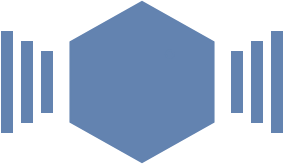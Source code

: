 <mxfile version="20.8.16" type="device"><diagram name="Page-1" id="HcOTLmmNsfUf8rnWxVMz"><mxGraphModel dx="1121" dy="521" grid="1" gridSize="10" guides="1" tooltips="1" connect="1" arrows="1" fold="1" page="1" pageScale="1" pageWidth="150" pageHeight="150" math="1" shadow="0"><root><mxCell id="0"/><mxCell id="1" parent="0"/><mxCell id="PHlTgSyBsirvF18YIG-R-6" value="" style="shape=hexagon;perimeter=hexagonPerimeter2;whiteSpace=wrap;html=1;fixedSize=1;rounded=0;rotation=0;direction=south;fillColor=#6383B0;strokeColor=#6383B0;" parent="1" vertex="1"><mxGeometry x="339.225" y="335.005" width="71.55" height="80" as="geometry"/></mxCell><mxCell id="PHlTgSyBsirvF18YIG-R-12" value="" style="ellipse;whiteSpace=wrap;html=1;aspect=fixed;fillColor=#6383B0;strokeColor=#6383B0;" parent="1" vertex="1"><mxGeometry x="386.97" y="359.23" width="3.8" height="3.8" as="geometry"/></mxCell><mxCell id="MoB5sFKFVqKyW14VuYez-1" value="" style="rounded=0;whiteSpace=wrap;html=1;fillColor=#6383B0;strokeColor=#6383B0;" parent="1" vertex="1"><mxGeometry x="325" y="360" width="5" height="30" as="geometry"/></mxCell><mxCell id="MoB5sFKFVqKyW14VuYez-2" value="" style="rounded=0;whiteSpace=wrap;html=1;fillColor=#6383B0;strokeColor=#6383B0;" parent="1" vertex="1"><mxGeometry x="315" y="355" width="5" height="40" as="geometry"/></mxCell><mxCell id="MoB5sFKFVqKyW14VuYez-3" value="" style="rounded=0;whiteSpace=wrap;html=1;fillColor=#6383B0;strokeColor=#6383B0;" parent="1" vertex="1"><mxGeometry x="305" y="350" width="5" height="50" as="geometry"/></mxCell><mxCell id="MoB5sFKFVqKyW14VuYez-4" value="" style="rounded=0;whiteSpace=wrap;html=1;fillColor=#6383B0;strokeColor=#6383B0;" parent="1" vertex="1"><mxGeometry x="420" y="360" width="5" height="30" as="geometry"/></mxCell><mxCell id="MoB5sFKFVqKyW14VuYez-5" value="" style="rounded=0;whiteSpace=wrap;html=1;fillColor=#6383B0;strokeColor=#6383B0;" parent="1" vertex="1"><mxGeometry x="430" y="355" width="5" height="40" as="geometry"/></mxCell><mxCell id="MoB5sFKFVqKyW14VuYez-6" value="" style="rounded=0;whiteSpace=wrap;html=1;fillColor=#6383B0;strokeColor=#6383B0;" parent="1" vertex="1"><mxGeometry x="440" y="350" width="5" height="50" as="geometry"/></mxCell></root></mxGraphModel></diagram></mxfile>